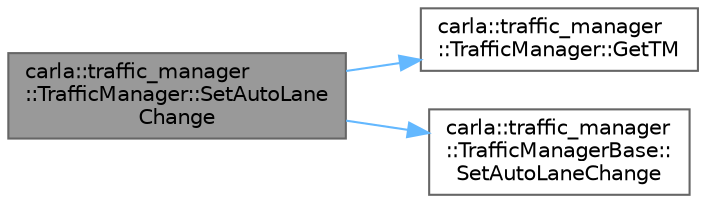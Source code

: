 digraph "carla::traffic_manager::TrafficManager::SetAutoLaneChange"
{
 // INTERACTIVE_SVG=YES
 // LATEX_PDF_SIZE
  bgcolor="transparent";
  edge [fontname=Helvetica,fontsize=10,labelfontname=Helvetica,labelfontsize=10];
  node [fontname=Helvetica,fontsize=10,shape=box,height=0.2,width=0.4];
  rankdir="LR";
  Node1 [id="Node000001",label="carla::traffic_manager\l::TrafficManager::SetAutoLane\lChange",height=0.2,width=0.4,color="gray40", fillcolor="grey60", style="filled", fontcolor="black",tooltip="Enable/disable automatic lane change on a vehicle."];
  Node1 -> Node2 [id="edge1_Node000001_Node000002",color="steelblue1",style="solid",tooltip=" "];
  Node2 [id="Node000002",label="carla::traffic_manager\l::TrafficManager::GetTM",height=0.2,width=0.4,color="grey40", fillcolor="white", style="filled",URL="$df/d5a/classcarla_1_1traffic__manager_1_1TrafficManager.html#a765537526aaa8d388508d6956b51cd9e",tooltip=" "];
  Node1 -> Node3 [id="edge2_Node000001_Node000003",color="steelblue1",style="solid",tooltip=" "];
  Node3 [id="Node000003",label="carla::traffic_manager\l::TrafficManagerBase::\lSetAutoLaneChange",height=0.2,width=0.4,color="grey40", fillcolor="white", style="filled",URL="$dc/d92/classcarla_1_1traffic__manager_1_1TrafficManagerBase.html#a4a695fd687ec876ec5a4d99ada7f631e",tooltip="Enable/disable automatic lane change on a vehicle."];
}
